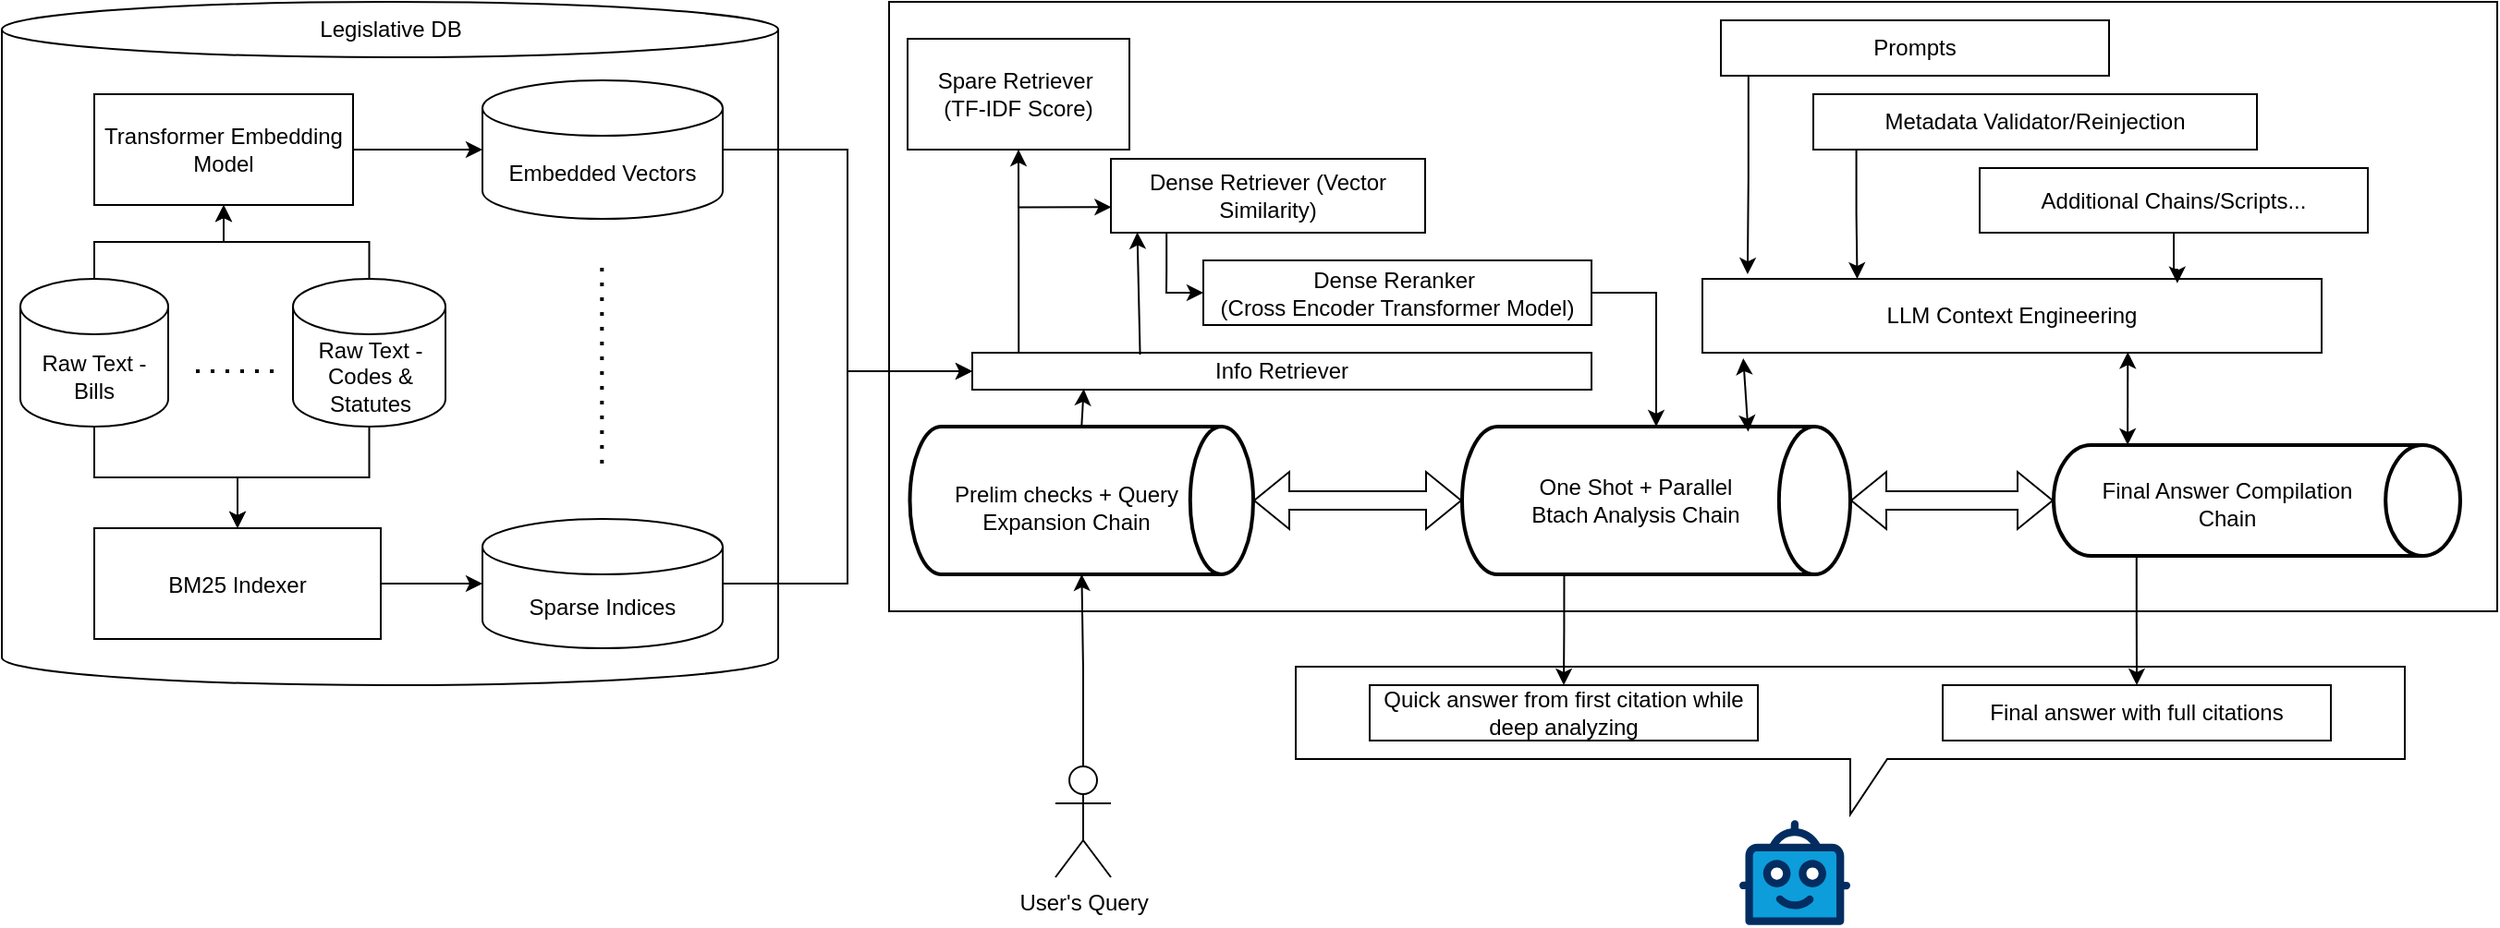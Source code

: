 <mxfile version="28.0.7">
  <diagram name="Page-1" id="HZMU0wvVNcTxj9ep2D9a">
    <mxGraphModel dx="1426" dy="898" grid="0" gridSize="10" guides="1" tooltips="1" connect="1" arrows="1" fold="1" page="0" pageScale="1" pageWidth="850" pageHeight="1100" background="light-dark(#FFFFFF,#121212)" math="0" shadow="0">
      <root>
        <mxCell id="0" />
        <mxCell id="1" parent="0" />
        <mxCell id="VY8skCZwHAZ0qphCQ4qz-51" value="" style="shape=callout;whiteSpace=wrap;html=1;perimeter=calloutPerimeter;" vertex="1" parent="1">
          <mxGeometry x="720" y="450" width="600" height="80" as="geometry" />
        </mxCell>
        <mxCell id="VY8skCZwHAZ0qphCQ4qz-12" value="" style="rounded=0;whiteSpace=wrap;html=1;" vertex="1" parent="1">
          <mxGeometry x="500" y="90" width="870" height="330" as="geometry" />
        </mxCell>
        <mxCell id="VY8skCZwHAZ0qphCQ4qz-17" value="" style="shape=cylinder3;whiteSpace=wrap;html=1;boundedLbl=1;backgroundOutline=1;size=15;" vertex="1" parent="1">
          <mxGeometry x="20" y="90" width="420" height="370" as="geometry" />
        </mxCell>
        <mxCell id="VY8skCZwHAZ0qphCQ4qz-21" style="edgeStyle=orthogonalEdgeStyle;rounded=0;orthogonalLoop=1;jettySize=auto;html=1;" edge="1" parent="1" source="VY8skCZwHAZ0qphCQ4qz-2" target="VY8skCZwHAZ0qphCQ4qz-5">
          <mxGeometry relative="1" as="geometry" />
        </mxCell>
        <mxCell id="VY8skCZwHAZ0qphCQ4qz-23" style="edgeStyle=orthogonalEdgeStyle;rounded=0;orthogonalLoop=1;jettySize=auto;html=1;" edge="1" parent="1" source="VY8skCZwHAZ0qphCQ4qz-2" target="VY8skCZwHAZ0qphCQ4qz-8">
          <mxGeometry relative="1" as="geometry" />
        </mxCell>
        <mxCell id="VY8skCZwHAZ0qphCQ4qz-2" value="Raw Text - Bills" style="shape=cylinder3;whiteSpace=wrap;html=1;boundedLbl=1;backgroundOutline=1;size=15;" vertex="1" parent="1">
          <mxGeometry x="30" y="240" width="80" height="80" as="geometry" />
        </mxCell>
        <mxCell id="VY8skCZwHAZ0qphCQ4qz-22" style="edgeStyle=orthogonalEdgeStyle;rounded=0;orthogonalLoop=1;jettySize=auto;html=1;" edge="1" parent="1" source="VY8skCZwHAZ0qphCQ4qz-4" target="VY8skCZwHAZ0qphCQ4qz-5">
          <mxGeometry relative="1" as="geometry" />
        </mxCell>
        <mxCell id="VY8skCZwHAZ0qphCQ4qz-24" style="edgeStyle=orthogonalEdgeStyle;rounded=0;orthogonalLoop=1;jettySize=auto;html=1;" edge="1" parent="1" source="VY8skCZwHAZ0qphCQ4qz-4" target="VY8skCZwHAZ0qphCQ4qz-8">
          <mxGeometry relative="1" as="geometry" />
        </mxCell>
        <mxCell id="VY8skCZwHAZ0qphCQ4qz-4" value="Raw Text - Codes &amp;amp; Statutes" style="shape=cylinder3;whiteSpace=wrap;html=1;boundedLbl=1;backgroundOutline=1;size=15;" vertex="1" parent="1">
          <mxGeometry x="177.5" y="240" width="82.5" height="80" as="geometry" />
        </mxCell>
        <mxCell id="VY8skCZwHAZ0qphCQ4qz-25" style="edgeStyle=orthogonalEdgeStyle;rounded=0;orthogonalLoop=1;jettySize=auto;html=1;" edge="1" parent="1" source="VY8skCZwHAZ0qphCQ4qz-5" target="VY8skCZwHAZ0qphCQ4qz-7">
          <mxGeometry relative="1" as="geometry" />
        </mxCell>
        <mxCell id="VY8skCZwHAZ0qphCQ4qz-5" value="Transformer Embedding Model" style="rounded=0;whiteSpace=wrap;html=1;" vertex="1" parent="1">
          <mxGeometry x="70" y="140" width="140" height="60" as="geometry" />
        </mxCell>
        <mxCell id="VY8skCZwHAZ0qphCQ4qz-39" style="edgeStyle=orthogonalEdgeStyle;rounded=0;orthogonalLoop=1;jettySize=auto;html=1;entryX=0;entryY=0.5;entryDx=0;entryDy=0;" edge="1" parent="1" source="VY8skCZwHAZ0qphCQ4qz-7" target="VY8skCZwHAZ0qphCQ4qz-32">
          <mxGeometry relative="1" as="geometry" />
        </mxCell>
        <mxCell id="VY8skCZwHAZ0qphCQ4qz-7" value="Embedded Vectors" style="shape=cylinder3;whiteSpace=wrap;html=1;boundedLbl=1;backgroundOutline=1;size=15;" vertex="1" parent="1">
          <mxGeometry x="280" y="132.5" width="130" height="75" as="geometry" />
        </mxCell>
        <mxCell id="VY8skCZwHAZ0qphCQ4qz-26" style="edgeStyle=orthogonalEdgeStyle;rounded=0;orthogonalLoop=1;jettySize=auto;html=1;" edge="1" parent="1" source="VY8skCZwHAZ0qphCQ4qz-8" target="VY8skCZwHAZ0qphCQ4qz-9">
          <mxGeometry relative="1" as="geometry" />
        </mxCell>
        <mxCell id="VY8skCZwHAZ0qphCQ4qz-8" value="&lt;div style=&quot;line-height: 100%;&quot;&gt;BM25 Indexer&lt;/div&gt;" style="rounded=0;whiteSpace=wrap;html=1;" vertex="1" parent="1">
          <mxGeometry x="70" y="375" width="155" height="60" as="geometry" />
        </mxCell>
        <mxCell id="VY8skCZwHAZ0qphCQ4qz-40" style="edgeStyle=orthogonalEdgeStyle;rounded=0;orthogonalLoop=1;jettySize=auto;html=1;entryX=0;entryY=0.5;entryDx=0;entryDy=0;" edge="1" parent="1" source="VY8skCZwHAZ0qphCQ4qz-9" target="VY8skCZwHAZ0qphCQ4qz-32">
          <mxGeometry relative="1" as="geometry" />
        </mxCell>
        <mxCell id="VY8skCZwHAZ0qphCQ4qz-9" value="Sparse Indices" style="shape=cylinder3;whiteSpace=wrap;html=1;boundedLbl=1;backgroundOutline=1;size=15;" vertex="1" parent="1">
          <mxGeometry x="280" y="370" width="130" height="70" as="geometry" />
        </mxCell>
        <mxCell id="VY8skCZwHAZ0qphCQ4qz-49" style="edgeStyle=orthogonalEdgeStyle;rounded=0;orthogonalLoop=1;jettySize=auto;html=1;" edge="1" parent="1" source="VY8skCZwHAZ0qphCQ4qz-13" target="VY8skCZwHAZ0qphCQ4qz-47">
          <mxGeometry relative="1" as="geometry" />
        </mxCell>
        <mxCell id="VY8skCZwHAZ0qphCQ4qz-13" value="User&#39;s Query" style="shape=umlActor;verticalLabelPosition=bottom;verticalAlign=top;html=1;outlineConnect=0;" vertex="1" parent="1">
          <mxGeometry x="590" y="504" width="30" height="60" as="geometry" />
        </mxCell>
        <mxCell id="VY8skCZwHAZ0qphCQ4qz-18" value="Legislative DB" style="text;strokeColor=none;align=center;fillColor=none;html=1;verticalAlign=middle;whiteSpace=wrap;rounded=0;" vertex="1" parent="1">
          <mxGeometry x="142.5" y="90" width="175" height="30" as="geometry" />
        </mxCell>
        <mxCell id="VY8skCZwHAZ0qphCQ4qz-31" value="" style="endArrow=none;dashed=1;html=1;dashPattern=1 3;strokeWidth=2;rounded=0;" edge="1" parent="1">
          <mxGeometry width="50" height="50" relative="1" as="geometry">
            <mxPoint x="125" y="290" as="sourcePoint" />
            <mxPoint x="170" y="290" as="targetPoint" />
          </mxGeometry>
        </mxCell>
        <mxCell id="VY8skCZwHAZ0qphCQ4qz-38" style="edgeStyle=orthogonalEdgeStyle;rounded=0;orthogonalLoop=1;jettySize=auto;html=1;exitX=0.075;exitY=0;exitDx=0;exitDy=0;exitPerimeter=0;" edge="1" parent="1" source="VY8skCZwHAZ0qphCQ4qz-32" target="VY8skCZwHAZ0qphCQ4qz-34">
          <mxGeometry relative="1" as="geometry" />
        </mxCell>
        <mxCell id="VY8skCZwHAZ0qphCQ4qz-32" value="Info Retriever" style="rounded=0;whiteSpace=wrap;html=1;" vertex="1" parent="1">
          <mxGeometry x="545" y="280" width="335" height="20" as="geometry" />
        </mxCell>
        <mxCell id="VY8skCZwHAZ0qphCQ4qz-34" value="&lt;div&gt;Spare Retriever&amp;nbsp;&lt;/div&gt;&lt;div&gt;(TF-IDF Score)&lt;/div&gt;" style="rounded=0;whiteSpace=wrap;html=1;" vertex="1" parent="1">
          <mxGeometry x="510" y="110" width="120" height="60" as="geometry" />
        </mxCell>
        <mxCell id="VY8skCZwHAZ0qphCQ4qz-46" style="edgeStyle=orthogonalEdgeStyle;rounded=0;orthogonalLoop=1;jettySize=auto;html=1;entryX=0;entryY=0.5;entryDx=0;entryDy=0;exitX=0.177;exitY=0.943;exitDx=0;exitDy=0;exitPerimeter=0;" edge="1" parent="1" source="VY8skCZwHAZ0qphCQ4qz-35" target="VY8skCZwHAZ0qphCQ4qz-44">
          <mxGeometry relative="1" as="geometry" />
        </mxCell>
        <mxCell id="VY8skCZwHAZ0qphCQ4qz-35" value="Dense Retriever (Vector Similarity)" style="rounded=0;whiteSpace=wrap;html=1;" vertex="1" parent="1">
          <mxGeometry x="620" y="175" width="170" height="40" as="geometry" />
        </mxCell>
        <mxCell id="VY8skCZwHAZ0qphCQ4qz-43" style="edgeStyle=orthogonalEdgeStyle;rounded=0;orthogonalLoop=1;jettySize=auto;html=1;entryX=0.001;entryY=0.654;entryDx=0;entryDy=0;entryPerimeter=0;" edge="1" parent="1" source="VY8skCZwHAZ0qphCQ4qz-34" target="VY8skCZwHAZ0qphCQ4qz-35">
          <mxGeometry relative="1" as="geometry" />
        </mxCell>
        <mxCell id="VY8skCZwHAZ0qphCQ4qz-55" style="edgeStyle=orthogonalEdgeStyle;rounded=0;orthogonalLoop=1;jettySize=auto;html=1;exitX=1;exitY=0.5;exitDx=0;exitDy=0;" edge="1" parent="1" source="VY8skCZwHAZ0qphCQ4qz-44" target="VY8skCZwHAZ0qphCQ4qz-50">
          <mxGeometry relative="1" as="geometry" />
        </mxCell>
        <mxCell id="VY8skCZwHAZ0qphCQ4qz-44" value="&lt;div&gt;Dense Reranker&amp;nbsp;&lt;/div&gt;&lt;div&gt;(Cross Encoder Transformer Model)&lt;/div&gt;" style="rounded=0;whiteSpace=wrap;html=1;" vertex="1" parent="1">
          <mxGeometry x="670" y="230" width="210" height="35" as="geometry" />
        </mxCell>
        <mxCell id="VY8skCZwHAZ0qphCQ4qz-47" value="" style="strokeWidth=2;html=1;shape=mxgraph.flowchart.direct_data;whiteSpace=wrap;" vertex="1" parent="1">
          <mxGeometry x="511.25" y="320" width="185.75" height="80" as="geometry" />
        </mxCell>
        <mxCell id="VY8skCZwHAZ0qphCQ4qz-72" style="edgeStyle=orthogonalEdgeStyle;rounded=0;orthogonalLoop=1;jettySize=auto;html=1;exitX=0.263;exitY=0.987;exitDx=0;exitDy=0;exitPerimeter=0;entryX=0.5;entryY=0;entryDx=0;entryDy=0;" edge="1" parent="1" source="VY8skCZwHAZ0qphCQ4qz-50" target="VY8skCZwHAZ0qphCQ4qz-53">
          <mxGeometry relative="1" as="geometry" />
        </mxCell>
        <mxCell id="VY8skCZwHAZ0qphCQ4qz-50" value="" style="strokeWidth=2;html=1;shape=mxgraph.flowchart.direct_data;whiteSpace=wrap;" vertex="1" parent="1">
          <mxGeometry x="810" y="320" width="210" height="80" as="geometry" />
        </mxCell>
        <mxCell id="VY8skCZwHAZ0qphCQ4qz-52" value="" style="verticalLabelPosition=bottom;aspect=fixed;html=1;shape=mxgraph.salesforce.bots;" vertex="1" parent="1">
          <mxGeometry x="960" y="533" width="60" height="57" as="geometry" />
        </mxCell>
        <mxCell id="VY8skCZwHAZ0qphCQ4qz-53" value="Quick answer from first citation while deep analyzing" style="rounded=0;whiteSpace=wrap;html=1;" vertex="1" parent="1">
          <mxGeometry x="760" y="460" width="210" height="30" as="geometry" />
        </mxCell>
        <mxCell id="VY8skCZwHAZ0qphCQ4qz-71" style="edgeStyle=orthogonalEdgeStyle;rounded=0;orthogonalLoop=1;jettySize=auto;html=1;exitX=0.204;exitY=0.999;exitDx=0;exitDy=0;exitPerimeter=0;" edge="1" parent="1" source="VY8skCZwHAZ0qphCQ4qz-56" target="VY8skCZwHAZ0qphCQ4qz-70">
          <mxGeometry relative="1" as="geometry" />
        </mxCell>
        <mxCell id="VY8skCZwHAZ0qphCQ4qz-56" value="" style="strokeWidth=2;html=1;shape=mxgraph.flowchart.direct_data;whiteSpace=wrap;" vertex="1" parent="1">
          <mxGeometry x="1130" y="330" width="220" height="60" as="geometry" />
        </mxCell>
        <mxCell id="VY8skCZwHAZ0qphCQ4qz-57" value="" style="shape=flexArrow;endArrow=classic;startArrow=classic;html=1;rounded=0;entryX=0;entryY=0.5;entryDx=0;entryDy=0;entryPerimeter=0;exitX=1;exitY=0.5;exitDx=0;exitDy=0;exitPerimeter=0;" edge="1" parent="1" source="VY8skCZwHAZ0qphCQ4qz-47" target="VY8skCZwHAZ0qphCQ4qz-50">
          <mxGeometry width="100" height="100" relative="1" as="geometry">
            <mxPoint x="697.5" y="370" as="sourcePoint" />
            <mxPoint x="797.5" y="270" as="targetPoint" />
          </mxGeometry>
        </mxCell>
        <mxCell id="VY8skCZwHAZ0qphCQ4qz-58" value="" style="shape=flexArrow;endArrow=classic;startArrow=classic;html=1;rounded=0;entryX=0;entryY=0.5;entryDx=0;entryDy=0;entryPerimeter=0;exitX=1;exitY=0.5;exitDx=0;exitDy=0;exitPerimeter=0;" edge="1" parent="1" source="VY8skCZwHAZ0qphCQ4qz-50" target="VY8skCZwHAZ0qphCQ4qz-56">
          <mxGeometry width="100" height="100" relative="1" as="geometry">
            <mxPoint x="1080" y="310" as="sourcePoint" />
            <mxPoint x="1232" y="310" as="targetPoint" />
          </mxGeometry>
        </mxCell>
        <mxCell id="VY8skCZwHAZ0qphCQ4qz-59" value="LLM Context Engineering" style="rounded=0;whiteSpace=wrap;html=1;" vertex="1" parent="1">
          <mxGeometry x="940" y="240" width="335" height="40" as="geometry" />
        </mxCell>
        <mxCell id="VY8skCZwHAZ0qphCQ4qz-67" style="edgeStyle=orthogonalEdgeStyle;rounded=0;orthogonalLoop=1;jettySize=auto;html=1;entryX=0.073;entryY=-0.061;entryDx=0;entryDy=0;entryPerimeter=0;exitX=0.071;exitY=1.01;exitDx=0;exitDy=0;exitPerimeter=0;" edge="1" parent="1" source="VY8skCZwHAZ0qphCQ4qz-64" target="VY8skCZwHAZ0qphCQ4qz-59">
          <mxGeometry relative="1" as="geometry" />
        </mxCell>
        <mxCell id="VY8skCZwHAZ0qphCQ4qz-64" value="Prompts" style="rounded=0;whiteSpace=wrap;html=1;" vertex="1" parent="1">
          <mxGeometry x="950" y="100" width="210" height="30" as="geometry" />
        </mxCell>
        <mxCell id="VY8skCZwHAZ0qphCQ4qz-68" style="edgeStyle=orthogonalEdgeStyle;rounded=0;orthogonalLoop=1;jettySize=auto;html=1;entryX=0.25;entryY=0;entryDx=0;entryDy=0;exitX=0.097;exitY=0.93;exitDx=0;exitDy=0;exitPerimeter=0;" edge="1" parent="1" source="VY8skCZwHAZ0qphCQ4qz-65" target="VY8skCZwHAZ0qphCQ4qz-59">
          <mxGeometry relative="1" as="geometry">
            <mxPoint x="1024" y="190" as="sourcePoint" />
          </mxGeometry>
        </mxCell>
        <mxCell id="VY8skCZwHAZ0qphCQ4qz-65" value="Metadata Validator/Reinjection" style="rounded=0;whiteSpace=wrap;html=1;" vertex="1" parent="1">
          <mxGeometry x="1000" y="140" width="240" height="30" as="geometry" />
        </mxCell>
        <mxCell id="VY8skCZwHAZ0qphCQ4qz-69" style="edgeStyle=orthogonalEdgeStyle;rounded=0;orthogonalLoop=1;jettySize=auto;html=1;entryX=0.767;entryY=0.059;entryDx=0;entryDy=0;entryPerimeter=0;" edge="1" parent="1" source="VY8skCZwHAZ0qphCQ4qz-66" target="VY8skCZwHAZ0qphCQ4qz-59">
          <mxGeometry relative="1" as="geometry" />
        </mxCell>
        <mxCell id="VY8skCZwHAZ0qphCQ4qz-66" value="Additional Chains/Scripts..." style="rounded=0;whiteSpace=wrap;html=1;" vertex="1" parent="1">
          <mxGeometry x="1090" y="180" width="210" height="35" as="geometry" />
        </mxCell>
        <mxCell id="VY8skCZwHAZ0qphCQ4qz-70" value="Final answer with full citations" style="rounded=0;whiteSpace=wrap;html=1;" vertex="1" parent="1">
          <mxGeometry x="1070" y="460" width="210" height="30" as="geometry" />
        </mxCell>
        <mxCell id="VY8skCZwHAZ0qphCQ4qz-75" value="" style="endArrow=none;dashed=1;html=1;dashPattern=1 3;strokeWidth=2;rounded=0;" edge="1" parent="1">
          <mxGeometry width="50" height="50" relative="1" as="geometry">
            <mxPoint x="344.66" y="340" as="sourcePoint" />
            <mxPoint x="344.66" y="230" as="targetPoint" />
          </mxGeometry>
        </mxCell>
        <mxCell id="VY8skCZwHAZ0qphCQ4qz-76" value="" style="endArrow=classic;startArrow=classic;html=1;rounded=0;entryX=0.066;entryY=1.075;entryDx=0;entryDy=0;entryPerimeter=0;exitX=0.737;exitY=0.034;exitDx=0;exitDy=0;exitPerimeter=0;" edge="1" parent="1" source="VY8skCZwHAZ0qphCQ4qz-50" target="VY8skCZwHAZ0qphCQ4qz-59">
          <mxGeometry width="50" height="50" relative="1" as="geometry">
            <mxPoint x="930" y="320" as="sourcePoint" />
            <mxPoint x="980" y="270" as="targetPoint" />
          </mxGeometry>
        </mxCell>
        <mxCell id="VY8skCZwHAZ0qphCQ4qz-77" value="" style="endArrow=classic;startArrow=classic;html=1;rounded=0;entryX=0.687;entryY=0.991;entryDx=0;entryDy=0;entryPerimeter=0;exitX=0.182;exitY=-0.001;exitDx=0;exitDy=0;exitPerimeter=0;" edge="1" parent="1" source="VY8skCZwHAZ0qphCQ4qz-56" target="VY8skCZwHAZ0qphCQ4qz-59">
          <mxGeometry width="50" height="50" relative="1" as="geometry">
            <mxPoint x="930" y="320" as="sourcePoint" />
            <mxPoint x="980" y="270" as="targetPoint" />
          </mxGeometry>
        </mxCell>
        <mxCell id="VY8skCZwHAZ0qphCQ4qz-78" value="" style="endArrow=classic;html=1;rounded=0;exitX=0.271;exitY=0.05;exitDx=0;exitDy=0;exitPerimeter=0;entryX=0.084;entryY=0.995;entryDx=0;entryDy=0;entryPerimeter=0;" edge="1" parent="1" source="VY8skCZwHAZ0qphCQ4qz-32" target="VY8skCZwHAZ0qphCQ4qz-35">
          <mxGeometry width="50" height="50" relative="1" as="geometry">
            <mxPoint x="680" y="320" as="sourcePoint" />
            <mxPoint x="730" y="270" as="targetPoint" />
          </mxGeometry>
        </mxCell>
        <mxCell id="VY8skCZwHAZ0qphCQ4qz-79" value="" style="endArrow=classic;html=1;rounded=0;exitX=0.5;exitY=0;exitDx=0;exitDy=0;exitPerimeter=0;entryX=0.18;entryY=0.981;entryDx=0;entryDy=0;entryPerimeter=0;" edge="1" parent="1" source="VY8skCZwHAZ0qphCQ4qz-47" target="VY8skCZwHAZ0qphCQ4qz-32">
          <mxGeometry width="50" height="50" relative="1" as="geometry">
            <mxPoint x="680" y="320" as="sourcePoint" />
            <mxPoint x="730" y="270" as="targetPoint" />
          </mxGeometry>
        </mxCell>
        <mxCell id="VY8skCZwHAZ0qphCQ4qz-80" value="Prelim checks + Query Expansion Chain" style="text;strokeColor=none;align=center;fillColor=none;html=1;verticalAlign=middle;whiteSpace=wrap;rounded=0;" vertex="1" parent="1">
          <mxGeometry x="534" y="349" width="124" height="30" as="geometry" />
        </mxCell>
        <mxCell id="VY8skCZwHAZ0qphCQ4qz-82" value="One Shot + Parallel Btach Analysis Chain" style="text;strokeColor=none;align=center;fillColor=none;html=1;verticalAlign=middle;whiteSpace=wrap;rounded=0;" vertex="1" parent="1">
          <mxGeometry x="842" y="345" width="124" height="30" as="geometry" />
        </mxCell>
        <mxCell id="VY8skCZwHAZ0qphCQ4qz-83" value="Final Answer Compilation Chain" style="text;strokeColor=none;align=center;fillColor=none;html=1;verticalAlign=middle;whiteSpace=wrap;rounded=0;" vertex="1" parent="1">
          <mxGeometry x="1147" y="347" width="154" height="30" as="geometry" />
        </mxCell>
      </root>
    </mxGraphModel>
  </diagram>
</mxfile>
